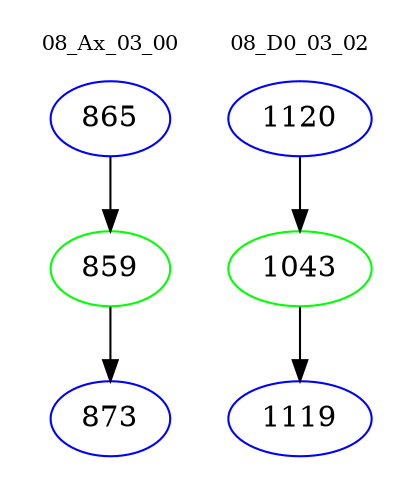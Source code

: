 digraph{
subgraph cluster_0 {
color = white
label = "08_Ax_03_00";
fontsize=10;
T0_865 [label="865", color="blue"]
T0_865 -> T0_859 [color="black"]
T0_859 [label="859", color="green"]
T0_859 -> T0_873 [color="black"]
T0_873 [label="873", color="blue"]
}
subgraph cluster_1 {
color = white
label = "08_D0_03_02";
fontsize=10;
T1_1120 [label="1120", color="blue"]
T1_1120 -> T1_1043 [color="black"]
T1_1043 [label="1043", color="green"]
T1_1043 -> T1_1119 [color="black"]
T1_1119 [label="1119", color="blue"]
}
}

